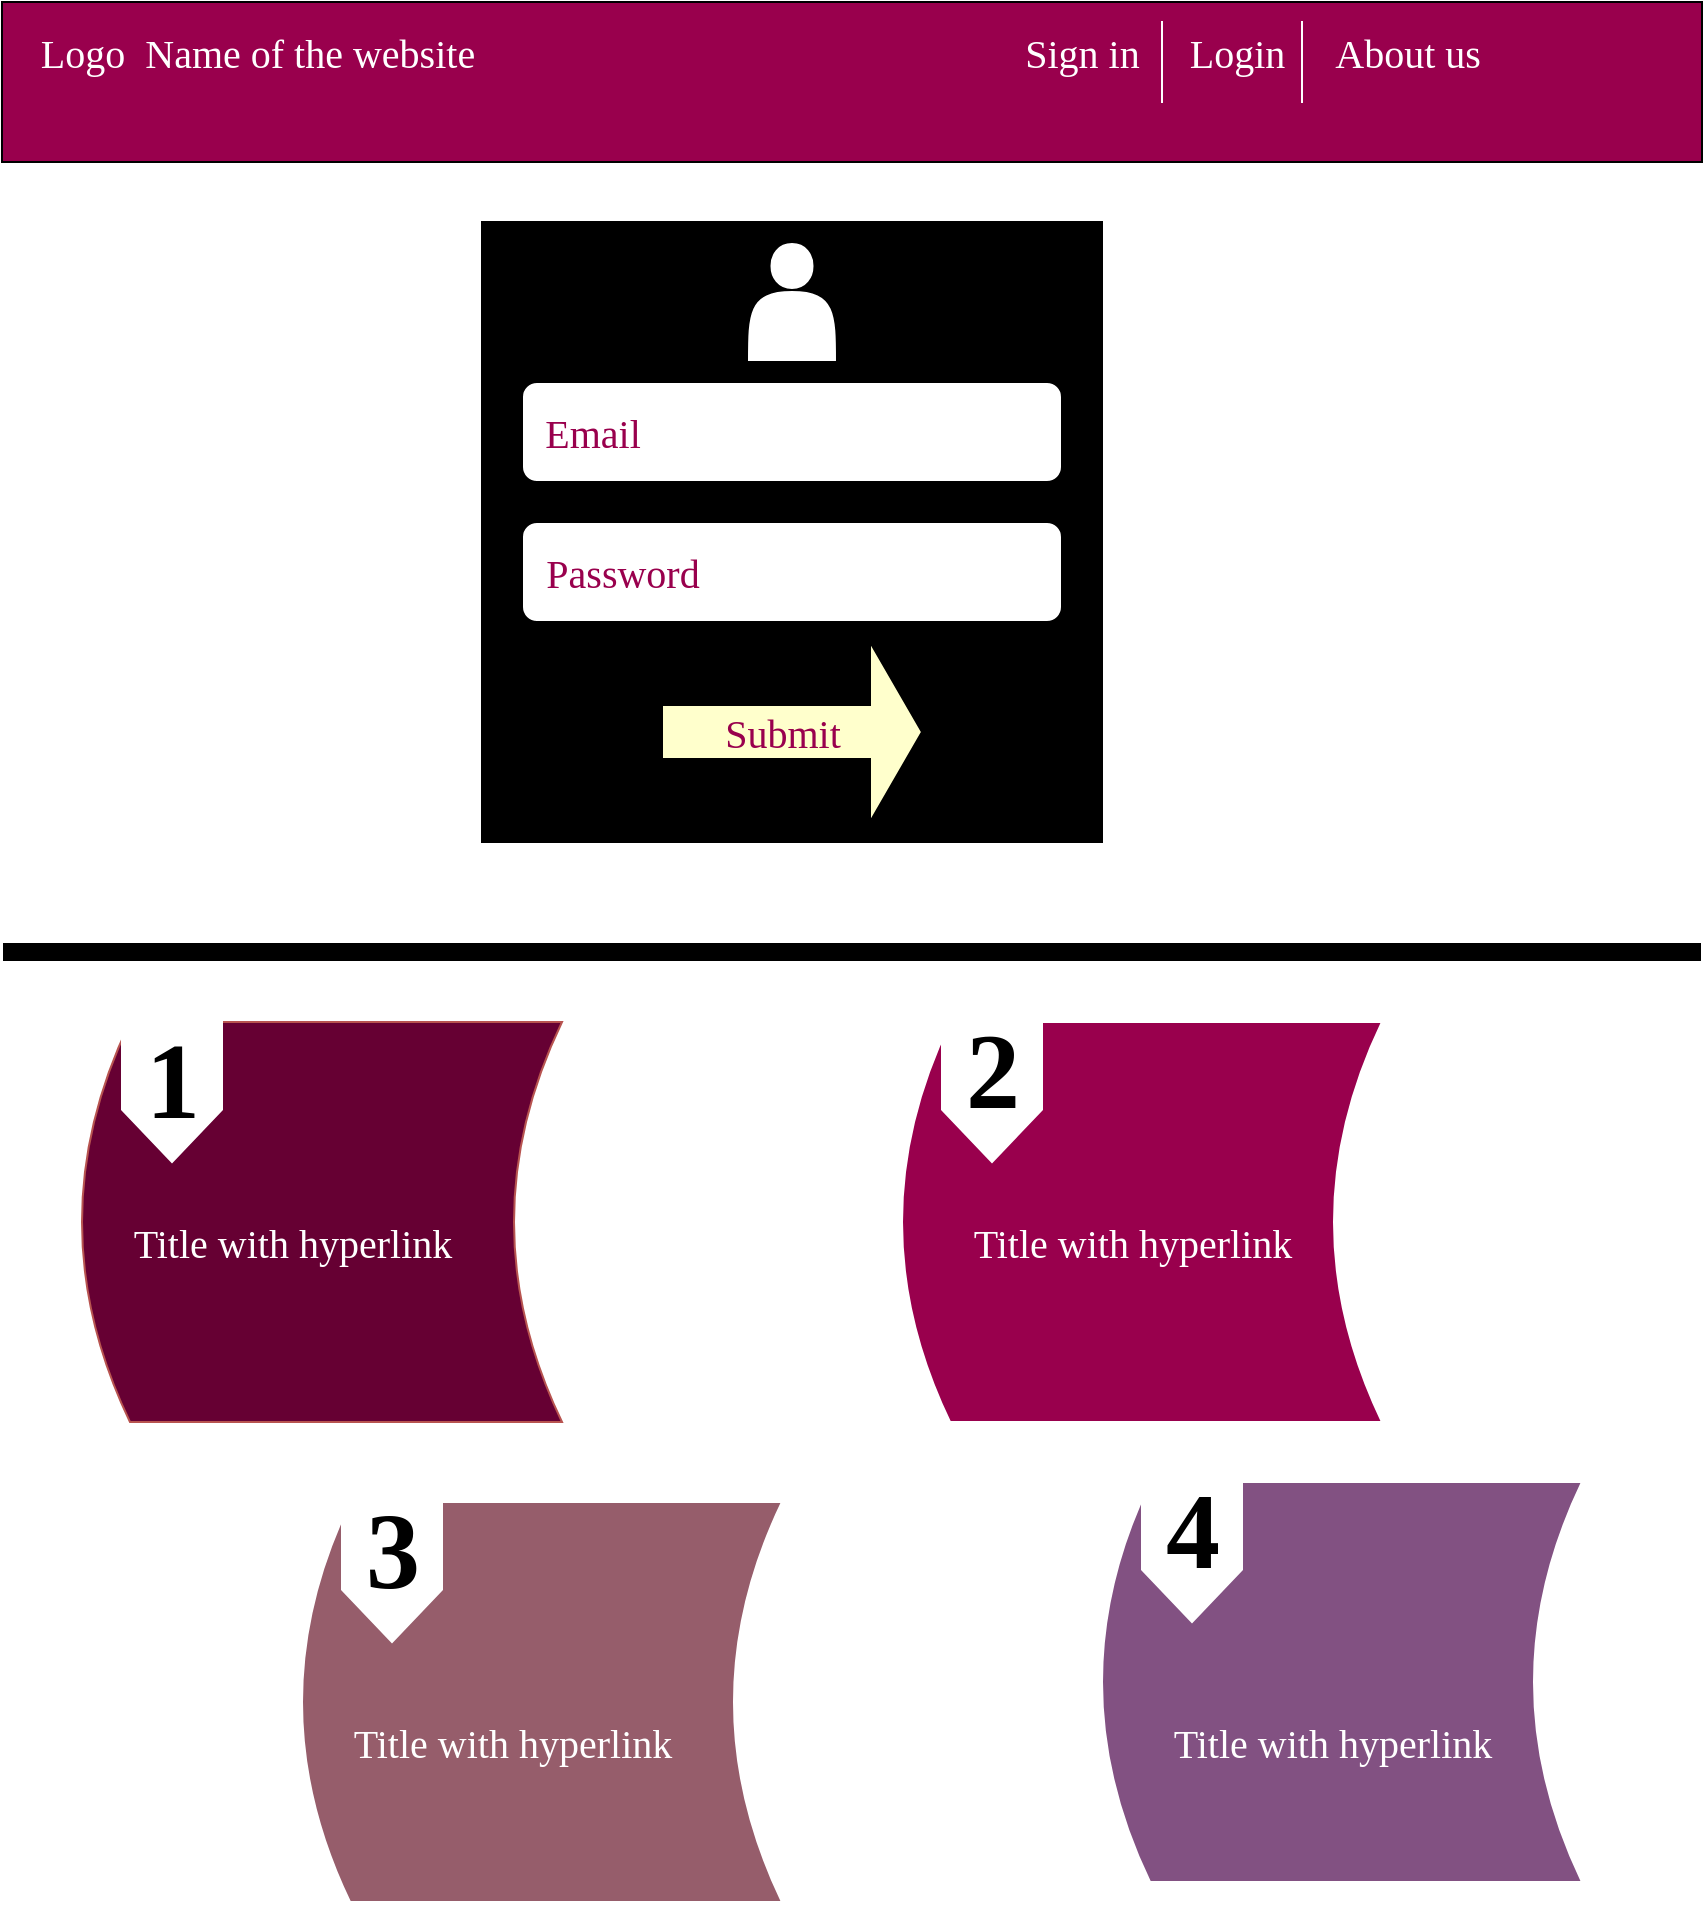 <mxfile version="12.9.10" type="device"><diagram id="OAdKak2KR56wt215N7H2" name="Page-1"><mxGraphModel dx="868" dy="443" grid="1" gridSize="10" guides="1" tooltips="1" connect="1" arrows="1" fold="1" page="1" pageScale="1" pageWidth="850" pageHeight="1100" math="0" shadow="0"><root><mxCell id="0"/><mxCell id="1" parent="0"/><mxCell id="VoYfAxQGZ5EmtNciPt_f-1" value="" style="rounded=0;whiteSpace=wrap;html=1;fillColor=#99004D;fontColor=#99004D;" vertex="1" parent="1"><mxGeometry y="10" width="850" height="80" as="geometry"/></mxCell><mxCell id="VoYfAxQGZ5EmtNciPt_f-2" value="&amp;nbsp;Logo&amp;nbsp; Name of the website" style="text;html=1;resizable=0;autosize=1;align=center;verticalAlign=middle;points=[];fillColor=none;strokeColor=none;rounded=0;fontColor=#FFFFFF;fontSize=20;fontFamily=Georgia;" vertex="1" parent="1"><mxGeometry y="20" width="250" height="30" as="geometry"/></mxCell><mxCell id="VoYfAxQGZ5EmtNciPt_f-3" value="Sign in&amp;nbsp; &amp;nbsp; &amp;nbsp;Login&amp;nbsp; &amp;nbsp; &amp;nbsp;About us&amp;nbsp; &amp;nbsp; &amp;nbsp;&amp;nbsp;" style="text;html=1;resizable=0;autosize=1;align=center;verticalAlign=middle;points=[];fillColor=none;strokeColor=none;rounded=0;fontFamily=Georgia;fontSize=20;fontColor=#FFFFFF;" vertex="1" parent="1"><mxGeometry x="500" y="20" width="280" height="30" as="geometry"/></mxCell><mxCell id="VoYfAxQGZ5EmtNciPt_f-4" value="" style="whiteSpace=wrap;html=1;aspect=fixed;fillColor=#000000;fontFamily=Georgia;fontSize=20;fontColor=#99004D;" vertex="1" parent="1"><mxGeometry x="240" y="120" width="310" height="310" as="geometry"/></mxCell><mxCell id="VoYfAxQGZ5EmtNciPt_f-5" value="" style="rounded=0;whiteSpace=wrap;html=1;fillColor=#000000;fontFamily=Georgia;fontSize=20;fontColor=#99004D;" vertex="1" parent="1"><mxGeometry x="360" y="200" width="120" height="60" as="geometry"/></mxCell><mxCell id="VoYfAxQGZ5EmtNciPt_f-6" value="" style="rounded=1;whiteSpace=wrap;html=1;fillColor=#000000;fontFamily=Georgia;fontSize=20;fontColor=#99004D;" vertex="1" parent="1"><mxGeometry x="360" y="200" width="120" height="60" as="geometry"/></mxCell><mxCell id="VoYfAxQGZ5EmtNciPt_f-7" value="" style="rounded=1;whiteSpace=wrap;html=1;fillColor=#000000;fontFamily=Georgia;fontSize=20;fontColor=#99004D;" vertex="1" parent="1"><mxGeometry x="360" y="200" width="120" height="60" as="geometry"/></mxCell><mxCell id="VoYfAxQGZ5EmtNciPt_f-8" value="" style="rounded=1;whiteSpace=wrap;html=1;fillColor=#000000;fontFamily=Georgia;fontSize=20;fontColor=#99004D;" vertex="1" parent="1"><mxGeometry x="360" y="200" width="120" height="60" as="geometry"/></mxCell><mxCell id="VoYfAxQGZ5EmtNciPt_f-9" value="" style="rounded=1;whiteSpace=wrap;html=1;fillColor=#FFFFFF;fontFamily=Georgia;fontSize=20;fontColor=#99004D;" vertex="1" parent="1"><mxGeometry x="260" y="200" width="270" height="50" as="geometry"/></mxCell><mxCell id="VoYfAxQGZ5EmtNciPt_f-10" value="" style="rounded=1;whiteSpace=wrap;html=1;fillColor=#FFFFFF;fontFamily=Georgia;fontSize=20;fontColor=#99004D;" vertex="1" parent="1"><mxGeometry x="260" y="270" width="270" height="50" as="geometry"/></mxCell><mxCell id="VoYfAxQGZ5EmtNciPt_f-11" value="" style="shape=actor;whiteSpace=wrap;html=1;fillColor=#FFFFFF;fontFamily=Georgia;fontSize=20;fontColor=#99004D;" vertex="1" parent="1"><mxGeometry x="372.5" y="130" width="45" height="60" as="geometry"/></mxCell><mxCell id="VoYfAxQGZ5EmtNciPt_f-12" value="Email" style="text;html=1;resizable=0;autosize=1;align=center;verticalAlign=middle;points=[];fillColor=none;strokeColor=none;rounded=0;fontFamily=Georgia;fontSize=20;fontColor=#99004D;" vertex="1" parent="1"><mxGeometry x="260" y="210" width="70" height="30" as="geometry"/></mxCell><mxCell id="VoYfAxQGZ5EmtNciPt_f-13" value="Password" style="text;html=1;resizable=0;autosize=1;align=center;verticalAlign=middle;points=[];fillColor=none;strokeColor=none;rounded=0;fontFamily=Georgia;fontSize=20;fontColor=#99004D;" vertex="1" parent="1"><mxGeometry x="260" y="280" width="100" height="30" as="geometry"/></mxCell><mxCell id="VoYfAxQGZ5EmtNciPt_f-14" value="" style="shape=singleArrow;whiteSpace=wrap;html=1;fillColor=#FFFFCC;fontFamily=Georgia;fontSize=20;fontColor=#99004D;" vertex="1" parent="1"><mxGeometry x="330" y="330" width="130" height="90" as="geometry"/></mxCell><mxCell id="VoYfAxQGZ5EmtNciPt_f-15" value="Submit" style="text;html=1;resizable=0;autosize=1;align=center;verticalAlign=middle;points=[];fillColor=none;strokeColor=none;rounded=0;fontFamily=Georgia;fontSize=20;fontColor=#99004D;" vertex="1" parent="1"><mxGeometry x="350" y="360" width="80" height="30" as="geometry"/></mxCell><mxCell id="VoYfAxQGZ5EmtNciPt_f-24" value="" style="shape=partialRectangle;whiteSpace=wrap;html=1;right=0;top=0;bottom=0;fillColor=none;routingCenterX=-0.5;fontFamily=Georgia;fontSize=20;fontColor=#99004D;strokeColor=#FFFFFF;" vertex="1" parent="1"><mxGeometry x="580" y="20" width="120" height="40" as="geometry"/></mxCell><mxCell id="VoYfAxQGZ5EmtNciPt_f-25" value="" style="shape=partialRectangle;whiteSpace=wrap;html=1;right=0;top=0;bottom=0;fillColor=none;routingCenterX=-0.5;fontFamily=Georgia;fontSize=20;fontColor=#99004D;strokeColor=#FFFFFF;" vertex="1" parent="1"><mxGeometry x="650" y="20" width="120" height="40" as="geometry"/></mxCell><mxCell id="VoYfAxQGZ5EmtNciPt_f-28" value="" style="rounded=0;whiteSpace=wrap;html=1;strokeColor=#FFFFFF;fillColor=#000000;fontFamily=Georgia;fontSize=20;fontColor=#99004D;" vertex="1" parent="1"><mxGeometry y="480" width="850" height="10" as="geometry"/></mxCell><mxCell id="VoYfAxQGZ5EmtNciPt_f-29" value="" style="shape=dataStorage;whiteSpace=wrap;html=1;strokeColor=#b85450;fillColor=#660033;fontFamily=Georgia;fontSize=20;" vertex="1" parent="1"><mxGeometry x="40" y="520" width="240" height="200" as="geometry"/></mxCell><mxCell id="VoYfAxQGZ5EmtNciPt_f-30" value="" style="shape=dataStorage;whiteSpace=wrap;html=1;strokeColor=#FFFFFF;fillColor=#99004D;fontFamily=Georgia;fontSize=20;fontColor=#99004D;flipH=0;" vertex="1" parent="1"><mxGeometry x="450" y="520" width="240" height="200" as="geometry"/></mxCell><mxCell id="VoYfAxQGZ5EmtNciPt_f-31" value="" style="shape=dataStorage;whiteSpace=wrap;html=1;strokeColor=#FFFFFF;fillColor=#965D6B;fontFamily=Georgia;fontSize=20;fontColor=#99004D;" vertex="1" parent="1"><mxGeometry x="150" y="760" width="240" height="200" as="geometry"/></mxCell><mxCell id="VoYfAxQGZ5EmtNciPt_f-32" value="" style="shape=dataStorage;whiteSpace=wrap;html=1;strokeColor=#FFFFFF;fillColor=#825182;fontFamily=Georgia;fontSize=20;fontColor=#99004D;flipH=0;flipV=0;" vertex="1" parent="1"><mxGeometry x="550" y="750" width="240" height="200" as="geometry"/></mxCell><mxCell id="VoYfAxQGZ5EmtNciPt_f-34" value="" style="shape=offPageConnector;whiteSpace=wrap;html=1;strokeColor=#FFFFFF;fillColor=#FFFFFF;fontFamily=Georgia;fontSize=20;fontColor=#99004D;" vertex="1" parent="1"><mxGeometry x="60" y="520" width="50" height="70" as="geometry"/></mxCell><mxCell id="VoYfAxQGZ5EmtNciPt_f-35" value="" style="shape=offPageConnector;whiteSpace=wrap;html=1;strokeColor=#FFFFFF;fillColor=#FFFFFF;fontFamily=Georgia;fontSize=20;fontColor=#99004D;" vertex="1" parent="1"><mxGeometry x="470" y="520" width="50" height="70" as="geometry"/></mxCell><mxCell id="VoYfAxQGZ5EmtNciPt_f-36" value="" style="shape=offPageConnector;whiteSpace=wrap;html=1;strokeColor=#FFFFFF;fillColor=#FFFFFF;fontFamily=Georgia;fontSize=20;fontColor=#99004D;" vertex="1" parent="1"><mxGeometry x="170" y="760" width="50" height="70" as="geometry"/></mxCell><mxCell id="VoYfAxQGZ5EmtNciPt_f-38" value="" style="shape=offPageConnector;whiteSpace=wrap;html=1;strokeColor=#FFFFFF;fillColor=#FFFFFF;fontFamily=Georgia;fontSize=20;fontColor=#99004D;" vertex="1" parent="1"><mxGeometry x="570" y="750" width="50" height="70" as="geometry"/></mxCell><mxCell id="VoYfAxQGZ5EmtNciPt_f-39" value="1" style="text;html=1;resizable=0;autosize=1;align=center;verticalAlign=middle;points=[];fillColor=none;strokeColor=none;rounded=0;fontFamily=Georgia;fontSize=54;fontColor=#000000;fontStyle=1" vertex="1" parent="1"><mxGeometry x="65" y="515" width="40" height="70" as="geometry"/></mxCell><mxCell id="VoYfAxQGZ5EmtNciPt_f-40" value="2&lt;span style=&quot;font-family: monospace ; font-size: 0px ; font-weight: 400&quot;&gt;%3CmxGraphModel%3E%3Croot%3E%3CmxCell%20id%3D%220%22%2F%3E%3CmxCell%20id%3D%221%22%20parent%3D%220%22%2F%3E%3CmxCell%20id%3D%222%22%20value%3D%221%22%20style%3D%22text%3Bhtml%3D1%3Bresizable%3D0%3Bautosize%3D1%3Balign%3Dcenter%3BverticalAlign%3Dmiddle%3Bpoints%3D%5B%5D%3BfillColor%3Dnone%3BstrokeColor%3Dnone%3Brounded%3D0%3BfontFamily%3DGeorgia%3BfontSize%3D54%3BfontColor%3D%23000000%3BfontStyle%3D1%22%20vertex%3D%221%22%20parent%3D%221%22%3E%3CmxGeometry%20x%3D%2265%22%20y%3D%22515%22%20width%3D%2240%22%20height%3D%2270%22%20as%3D%22geometry%22%2F%3E%3C%2FmxCell%3E%3C%2Froot%3E%3C%2FmxGraphModel%3E&lt;/span&gt;" style="text;html=1;resizable=0;autosize=1;align=center;verticalAlign=middle;points=[];fillColor=none;strokeColor=none;rounded=0;fontFamily=Georgia;fontSize=54;fontColor=#000000;fontStyle=1" vertex="1" parent="1"><mxGeometry x="470" y="500" width="50" height="90" as="geometry"/></mxCell><mxCell id="VoYfAxQGZ5EmtNciPt_f-41" value="3" style="text;html=1;resizable=0;autosize=1;align=center;verticalAlign=middle;points=[];fillColor=none;strokeColor=none;rounded=0;fontFamily=Georgia;fontSize=54;fontColor=#000000;fontStyle=1" vertex="1" parent="1"><mxGeometry x="170" y="750" width="50" height="70" as="geometry"/></mxCell><mxCell id="VoYfAxQGZ5EmtNciPt_f-42" value="4" style="text;html=1;resizable=0;autosize=1;align=center;verticalAlign=middle;points=[];fillColor=none;strokeColor=none;rounded=0;fontFamily=Georgia;fontSize=54;fontColor=#000000;fontStyle=1" vertex="1" parent="1"><mxGeometry x="570" y="740" width="50" height="70" as="geometry"/></mxCell><mxCell id="VoYfAxQGZ5EmtNciPt_f-43" value="&lt;span style=&quot;font-size: 20px&quot;&gt;Title with hyperlink&lt;br&gt;&lt;/span&gt;" style="text;html=1;resizable=0;autosize=1;align=center;verticalAlign=middle;points=[];fillColor=none;strokeColor=none;rounded=0;fontFamily=Georgia;fontSize=54;fontColor=#FFFFFF;" vertex="1" parent="1"><mxGeometry x="50" y="580" width="190" height="80" as="geometry"/></mxCell><mxCell id="VoYfAxQGZ5EmtNciPt_f-44" value="&lt;span style=&quot;font-size: 20px&quot;&gt;Title with hyperlink&lt;br&gt;&lt;/span&gt;" style="text;html=1;resizable=0;autosize=1;align=center;verticalAlign=middle;points=[];fillColor=none;strokeColor=none;rounded=0;fontFamily=Georgia;fontSize=54;fontColor=#FFFFFF;" vertex="1" parent="1"><mxGeometry x="470" y="580" width="190" height="80" as="geometry"/></mxCell><mxCell id="VoYfAxQGZ5EmtNciPt_f-45" value="&lt;span style=&quot;font-size: 20px&quot;&gt;Title with hyperlink&lt;br&gt;&lt;/span&gt;" style="text;html=1;resizable=0;autosize=1;align=center;verticalAlign=middle;points=[];fillColor=none;strokeColor=none;rounded=0;fontFamily=Georgia;fontSize=54;fontColor=#FFFFFF;" vertex="1" parent="1"><mxGeometry x="160" y="830" width="190" height="80" as="geometry"/></mxCell><mxCell id="VoYfAxQGZ5EmtNciPt_f-46" value="&lt;span style=&quot;font-size: 20px&quot;&gt;Title with hyperlink&lt;br&gt;&lt;/span&gt;" style="text;html=1;resizable=0;autosize=1;align=center;verticalAlign=middle;points=[];fillColor=none;strokeColor=none;rounded=0;fontFamily=Georgia;fontSize=54;fontColor=#FFFFFF;" vertex="1" parent="1"><mxGeometry x="570" y="830" width="190" height="80" as="geometry"/></mxCell></root></mxGraphModel></diagram></mxfile>